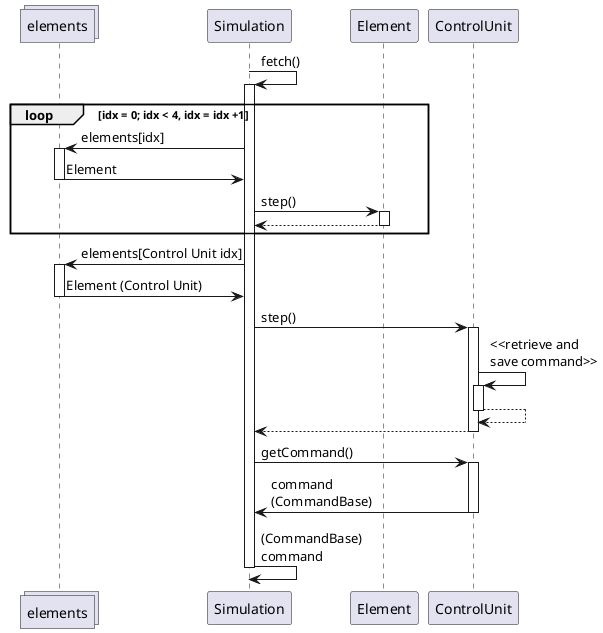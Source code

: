 @startuml

collections elements

Simulation -> Simulation : fetch()
activate Simulation
loop idx = 0; idx < 4, idx = idx +1
Simulation -> elements : elements[idx]
activate elements
elements -> Simulation : Element
deactivate elements
Simulation -> Element : step()
activate Element
Element --> Simulation
deactivate Element
end

Simulation -> elements : elements[Control Unit idx]
activate elements
elements -> Simulation : Element (Control Unit)
deactivate elements

Simulation -> ControlUnit : step()
activate ControlUnit
ControlUnit -> ControlUnit : <<retrieve and \nsave command>>
activate ControlUnit
ControlUnit --> ControlUnit
deactivate ControlUnit

ControlUnit --> Simulation
deactivate ControlUnit
Simulation -> ControlUnit : getCommand()
activate ControlUnit
ControlUnit -> Simulation : command\n(CommandBase)
deactivate ControlUnit
Simulation -> Simulation : (CommandBase)\ncommand
deactivate Simulation
@enduml
